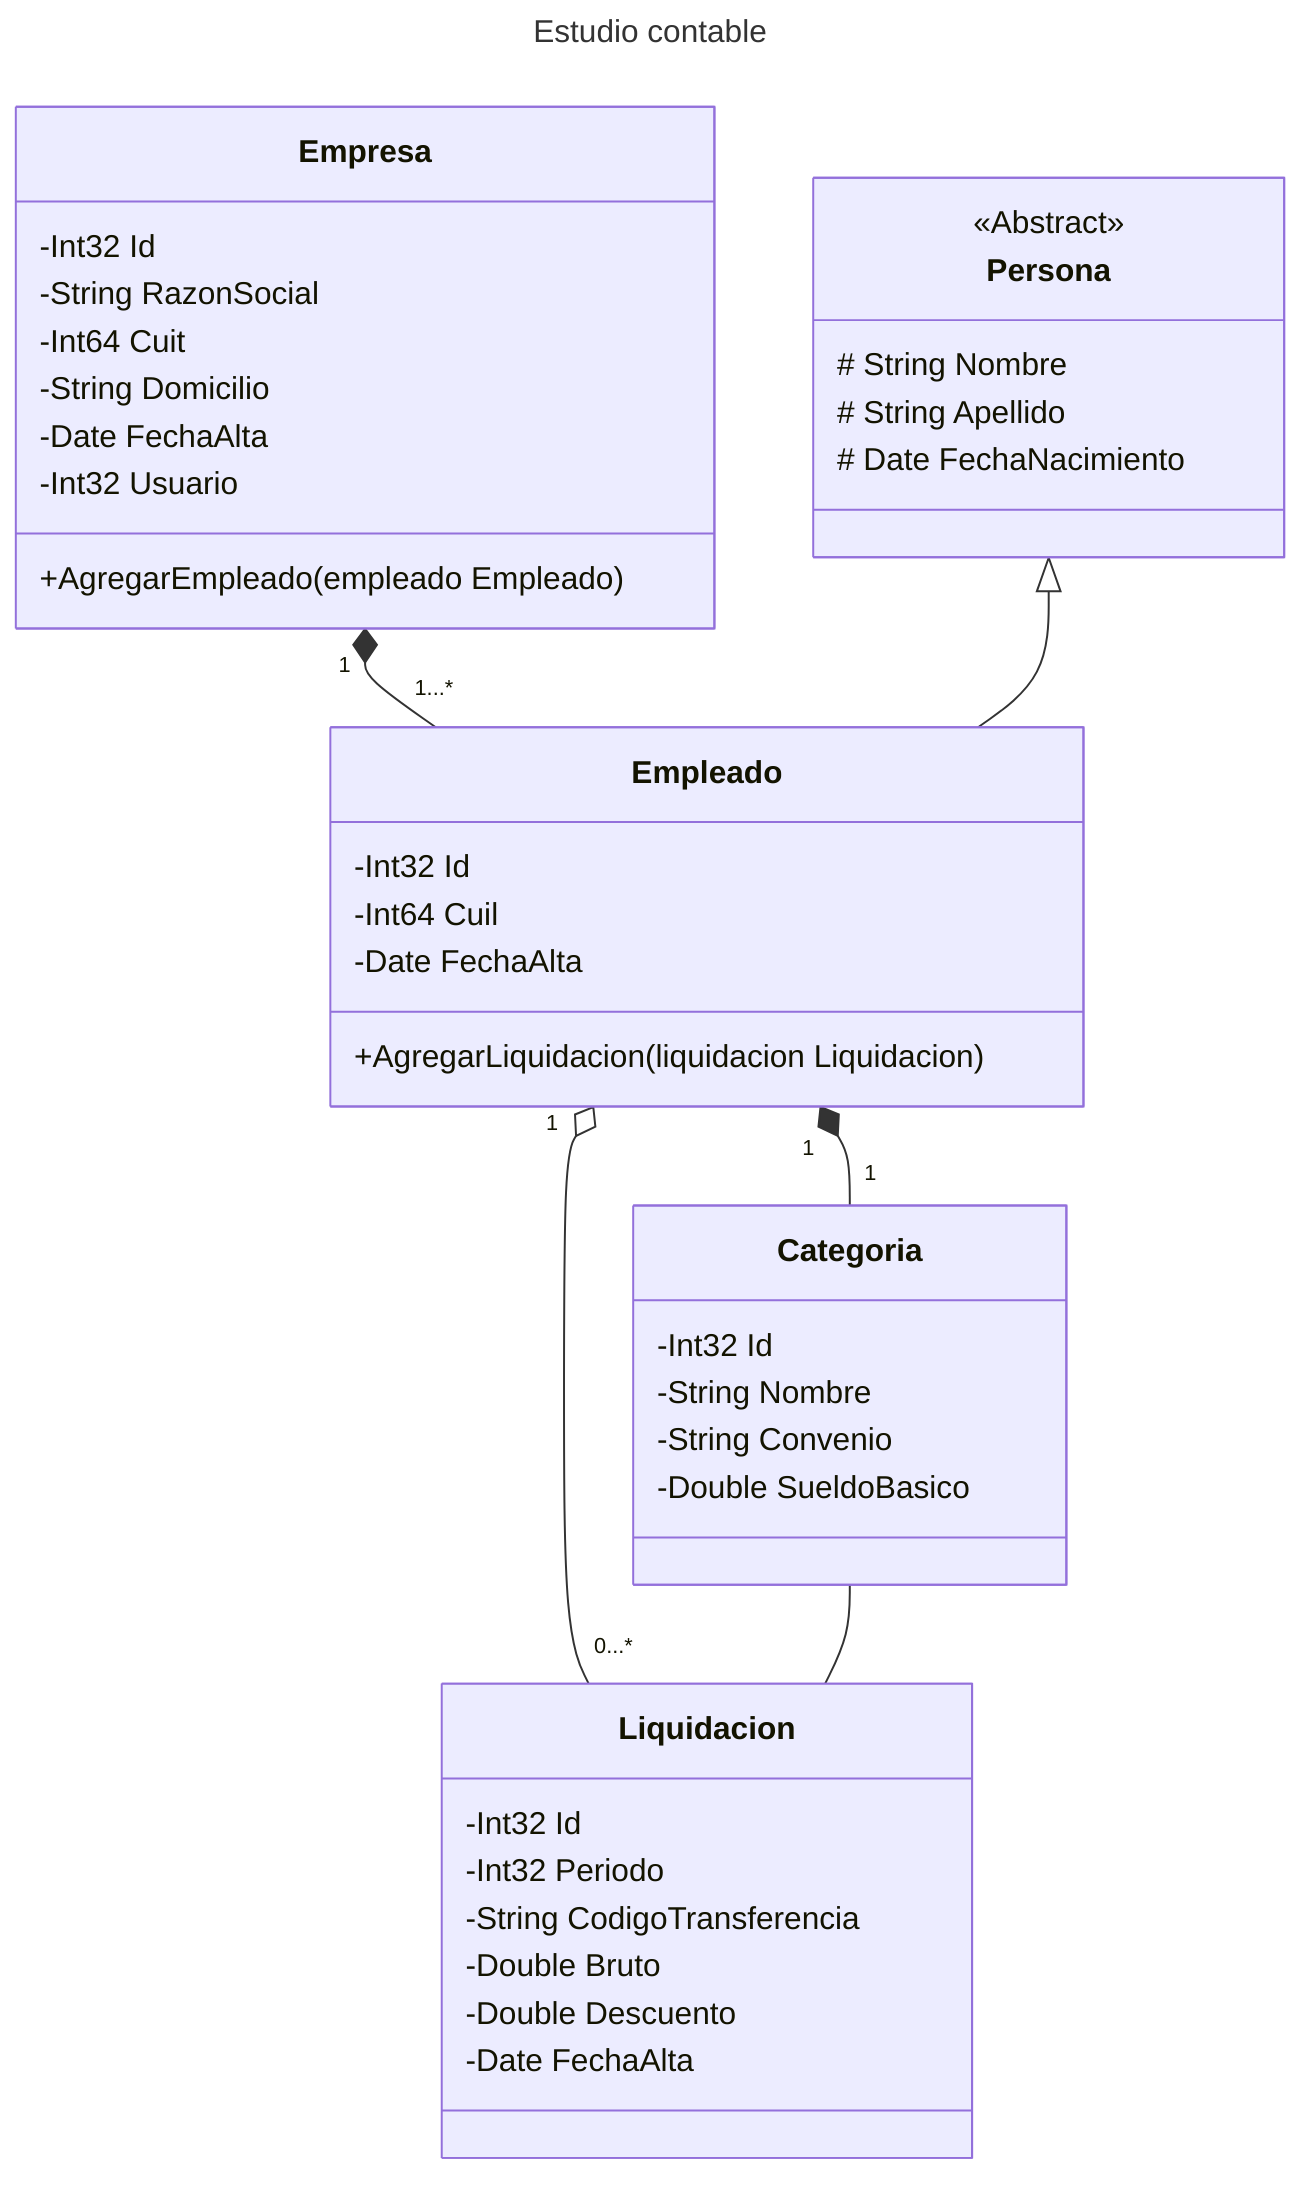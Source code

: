 ---
title: Estudio contable
---
classDiagram
    class Persona {
        <<Abstract>>
        # String Nombre
        # String Apellido
        # Date FechaNacimiento
    }
    class Empleado {
        -Int32 Id
        -Int64 Cuil
        -Date FechaAlta
        +AgregarLiquidacion(liquidacion Liquidacion)
    }
    class Empresa {
        -Int32 Id
        -String RazonSocial
        -Int64 Cuit
        -String Domicilio
        -Date FechaAlta
        -Int32 Usuario
        +AgregarEmpleado(empleado Empleado)
    }
    class Categoria {
        -Int32 Id
        -String Nombre
        -String Convenio
        -Double SueldoBasico
    }
    class Liquidacion {
        -Int32 Id
        -Int32 Periodo
        -String CodigoTransferencia
        -Double Bruto
        -Double Descuento
        -Date FechaAlta
    }
    Empresa "1" *-- "1...*" Empleado
    Empleado "1" o-- "0...*" Liquidacion
    Empleado "1" *-- "1" Categoria
    Categoria -- Liquidacion
    Persona <|-- Empleado